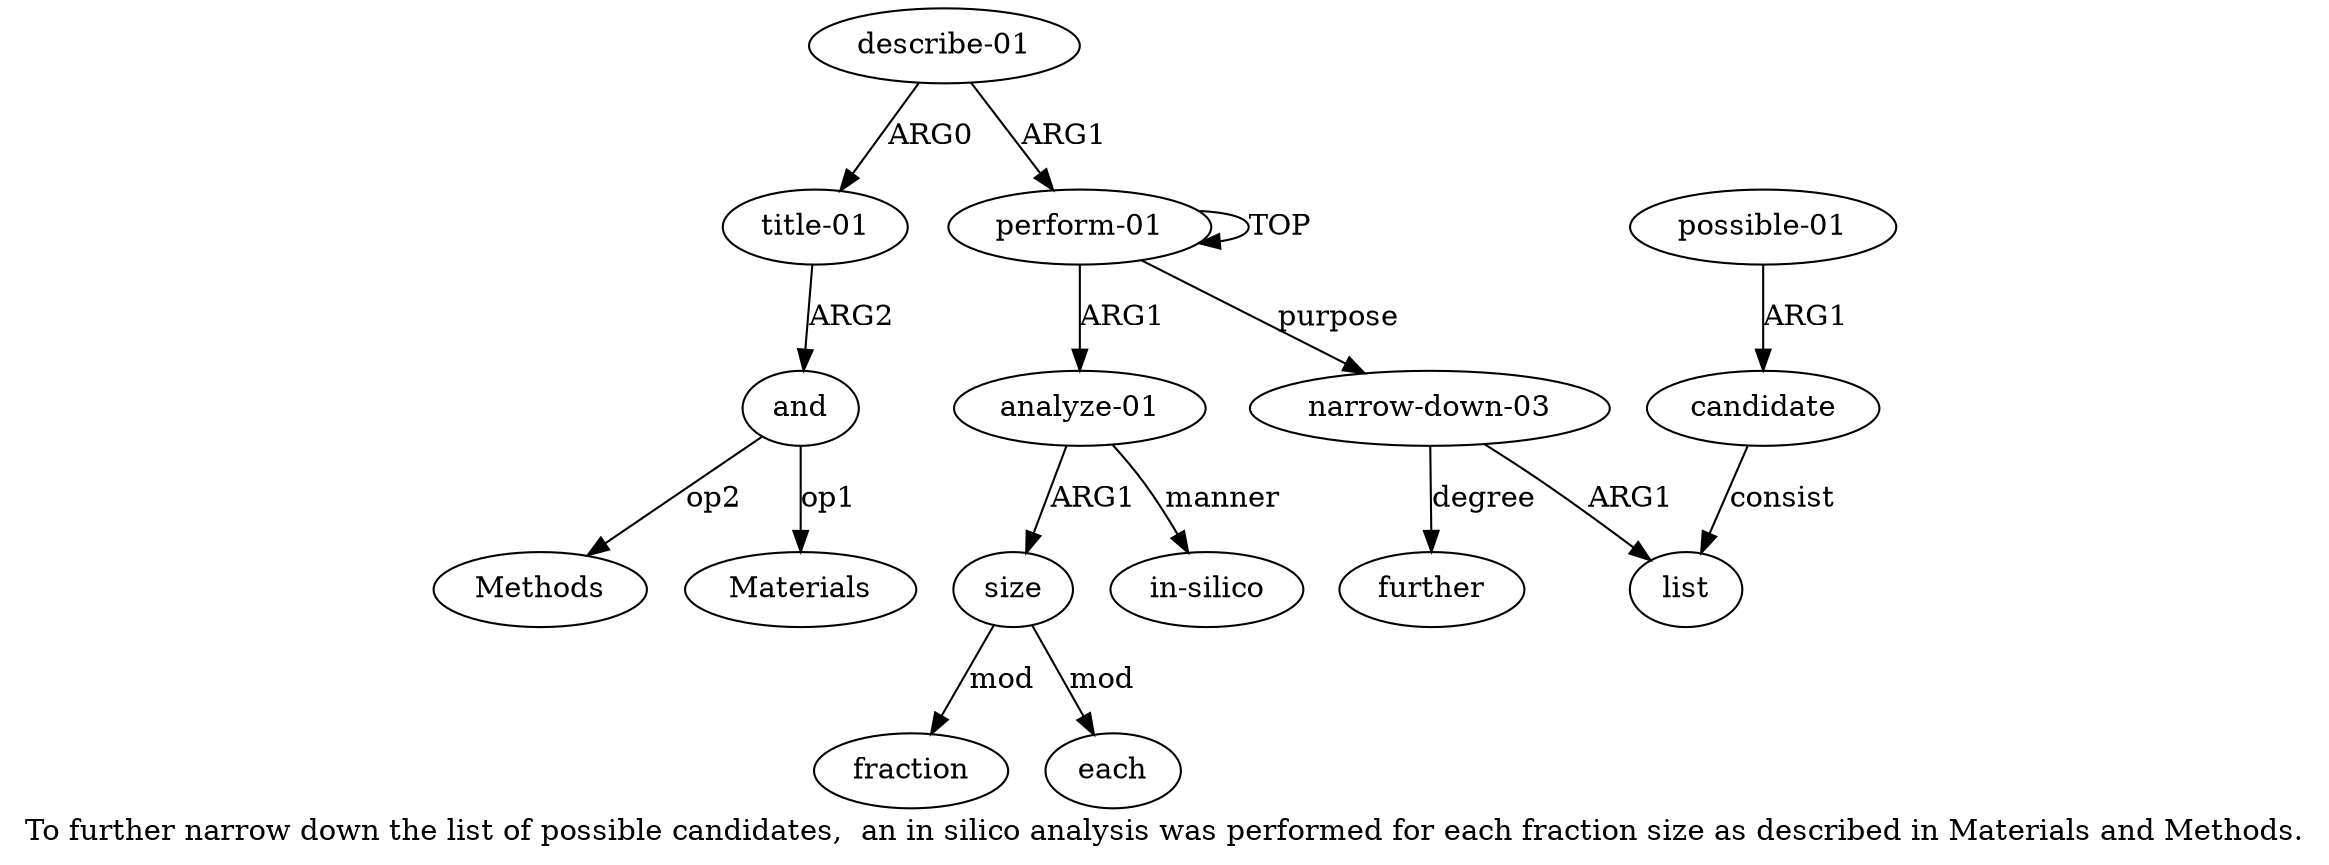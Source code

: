 digraph  {
	graph [label="To further narrow down the list of possible candidates,  an in silico analysis was performed for each fraction size as described \
in Materials and Methods."];
	node [label="\N"];
	a15	 [color=black,
		gold_ind=15,
		gold_label=Methods,
		label=Methods,
		test_ind=15,
		test_label=Methods];
	a14	 [color=black,
		gold_ind=14,
		gold_label=Materials,
		label=Materials,
		test_ind=14,
		test_label=Materials];
	a11	 [color=black,
		gold_ind=11,
		gold_label="describe-01",
		label="describe-01",
		test_ind=11,
		test_label="describe-01"];
	a12	 [color=black,
		gold_ind=12,
		gold_label="title-01",
		label="title-01",
		test_ind=12,
		test_label="title-01"];
	a11 -> a12 [key=0,
	color=black,
	gold_label=ARG0,
	label=ARG0,
	test_label=ARG0];
a0 [color=black,
	gold_ind=0,
	gold_label="perform-01",
	label="perform-01",
	test_ind=0,
	test_label="perform-01"];
a11 -> a0 [key=0,
color=black,
gold_label=ARG1,
label=ARG1,
test_label=ARG1];
a10 [color=black,
gold_ind=10,
gold_label=further,
label=further,
test_ind=10,
test_label=further];
a13 [color=black,
gold_ind=13,
gold_label=and,
label=and,
test_ind=13,
test_label=and];
a13 -> a15 [key=0,
color=black,
gold_label=op2,
label=op2,
test_label=op2];
a13 -> a14 [key=0,
color=black,
gold_label=op1,
label=op1,
test_label=op1];
a12 -> a13 [key=0,
color=black,
gold_label=ARG2,
label=ARG2,
test_label=ARG2];
a1 [color=black,
gold_ind=1,
gold_label="analyze-01",
label="analyze-01",
test_ind=1,
test_label="analyze-01"];
a2 [color=black,
gold_ind=2,
gold_label=size,
label=size,
test_ind=2,
test_label=size];
a1 -> a2 [key=0,
color=black,
gold_label=ARG1,
label=ARG1,
test_label=ARG1];
a5 [color=black,
gold_ind=5,
gold_label="in-silico",
label="in-silico",
test_ind=5,
test_label="in-silico"];
a1 -> a5 [key=0,
color=black,
gold_label=manner,
label=manner,
test_label=manner];
a0 -> a1 [key=0,
color=black,
gold_label=ARG1,
label=ARG1,
test_label=ARG1];
a0 -> a0 [key=0,
color=black,
gold_label=TOP,
label=TOP,
test_label=TOP];
a6 [color=black,
gold_ind=6,
gold_label="narrow-down-03",
label="narrow-down-03",
test_ind=6,
test_label="narrow-down-03"];
a0 -> a6 [key=0,
color=black,
gold_label=purpose,
label=purpose,
test_label=purpose];
a3 [color=black,
gold_ind=3,
gold_label=fraction,
label=fraction,
test_ind=3,
test_label=fraction];
a2 -> a3 [key=0,
color=black,
gold_label=mod,
label=mod,
test_label=mod];
a4 [color=black,
gold_ind=4,
gold_label=each,
label=each,
test_ind=4,
test_label=each];
a2 -> a4 [key=0,
color=black,
gold_label=mod,
label=mod,
test_label=mod];
a7 [color=black,
gold_ind=7,
gold_label=list,
label=list,
test_ind=7,
test_label=list];
a6 -> a10 [key=0,
color=black,
gold_label=degree,
label=degree,
test_label=degree];
a6 -> a7 [key=0,
color=black,
gold_label=ARG1,
label=ARG1,
test_label=ARG1];
a9 [color=black,
gold_ind=9,
gold_label="possible-01",
label="possible-01",
test_ind=9,
test_label="possible-01"];
a8 [color=black,
gold_ind=8,
gold_label=candidate,
label=candidate,
test_ind=8,
test_label=candidate];
a9 -> a8 [key=0,
color=black,
gold_label=ARG1,
label=ARG1,
test_label=ARG1];
a8 -> a7 [key=0,
color=black,
gold_label=consist,
label=consist,
test_label=consist];
}
